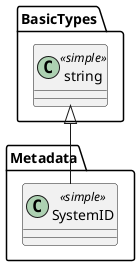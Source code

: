 @startuml
'FIXME dropped caption "class Fig08_SimpleType"
class BasicTypes.string << simple >>
class Metadata.SystemID << simple >>
BasicTypes.string <|--  Metadata.SystemID
@enduml
